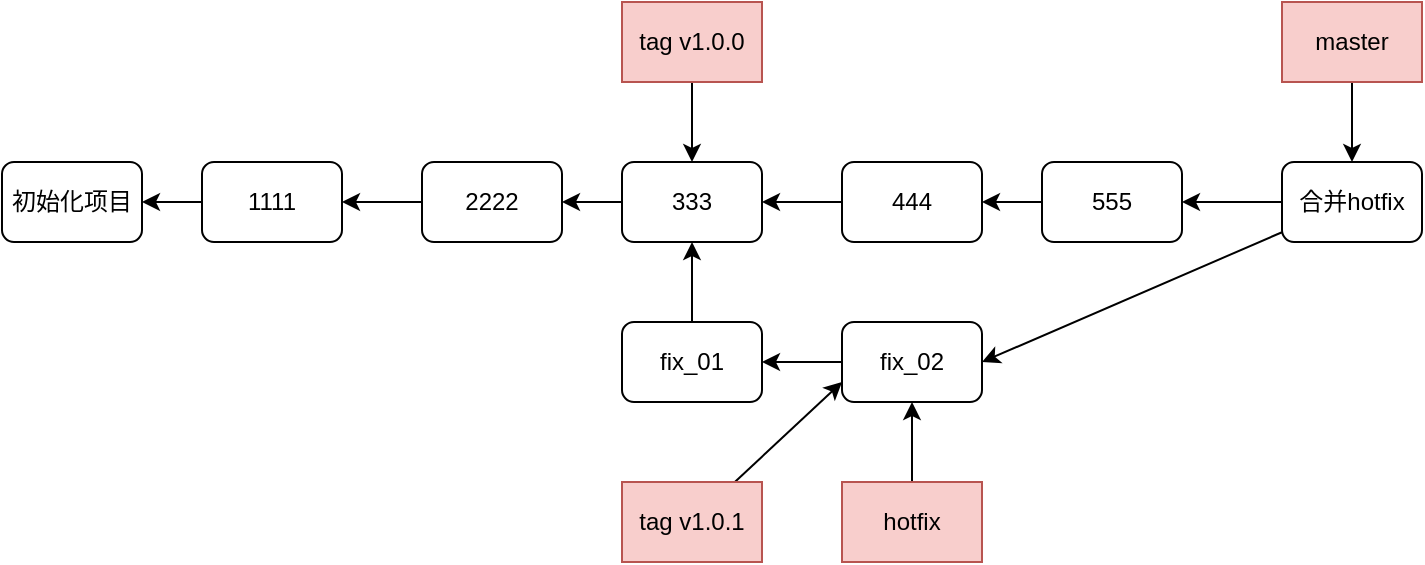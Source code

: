 <mxfile>
    <diagram id="UpdGIGRFu2FQUEeEVODX" name="第 1 页">
        <mxGraphModel dx="941" dy="460" grid="1" gridSize="10" guides="1" tooltips="1" connect="1" arrows="1" fold="1" page="1" pageScale="1" pageWidth="827" pageHeight="1169" math="0" shadow="0">
            <root>
                <mxCell id="0"/>
                <mxCell id="1" parent="0"/>
                <mxCell id="2" value="初始化项目" style="rounded=1;whiteSpace=wrap;html=1;" parent="1" vertex="1">
                    <mxGeometry x="110" y="170" width="70" height="40" as="geometry"/>
                </mxCell>
                <mxCell id="8" value="" style="edgeStyle=none;html=1;" parent="1" source="5" target="2" edge="1">
                    <mxGeometry relative="1" as="geometry"/>
                </mxCell>
                <mxCell id="5" value="1111" style="rounded=1;whiteSpace=wrap;html=1;" parent="1" vertex="1">
                    <mxGeometry x="210" y="170" width="70" height="40" as="geometry"/>
                </mxCell>
                <mxCell id="9" value="" style="edgeStyle=none;html=1;" parent="1" source="6" target="5" edge="1">
                    <mxGeometry relative="1" as="geometry"/>
                </mxCell>
                <mxCell id="6" value="2222" style="rounded=1;whiteSpace=wrap;html=1;" parent="1" vertex="1">
                    <mxGeometry x="320" y="170" width="70" height="40" as="geometry"/>
                </mxCell>
                <mxCell id="10" value="" style="edgeStyle=none;html=1;" parent="1" source="7" target="6" edge="1">
                    <mxGeometry relative="1" as="geometry"/>
                </mxCell>
                <mxCell id="7" value="333" style="rounded=1;whiteSpace=wrap;html=1;" parent="1" vertex="1">
                    <mxGeometry x="420" y="170" width="70" height="40" as="geometry"/>
                </mxCell>
                <mxCell id="14" style="edgeStyle=none;html=1;entryX=0.5;entryY=0;entryDx=0;entryDy=0;" parent="1" source="13" target="7" edge="1">
                    <mxGeometry relative="1" as="geometry">
                        <mxPoint x="473.21" y="180" as="targetPoint"/>
                    </mxGeometry>
                </mxCell>
                <mxCell id="13" value="tag v1.0.0" style="rounded=0;whiteSpace=wrap;html=1;fillColor=#f8cecc;strokeColor=#b85450;" parent="1" vertex="1">
                    <mxGeometry x="420" y="90" width="70" height="40" as="geometry"/>
                </mxCell>
                <mxCell id="42" value="" style="edgeStyle=none;html=1;" edge="1" parent="1" source="39" target="7">
                    <mxGeometry relative="1" as="geometry"/>
                </mxCell>
                <mxCell id="39" value="444" style="rounded=1;whiteSpace=wrap;html=1;" vertex="1" parent="1">
                    <mxGeometry x="530" y="170" width="70" height="40" as="geometry"/>
                </mxCell>
                <mxCell id="40" value="" style="edgeStyle=none;html=1;" edge="1" parent="1" source="41" target="39">
                    <mxGeometry relative="1" as="geometry"/>
                </mxCell>
                <mxCell id="41" value="555" style="rounded=1;whiteSpace=wrap;html=1;" vertex="1" parent="1">
                    <mxGeometry x="630" y="170" width="70" height="40" as="geometry"/>
                </mxCell>
                <mxCell id="61" value="" style="edgeStyle=none;html=1;" edge="1" parent="1" source="44" target="60">
                    <mxGeometry relative="1" as="geometry"/>
                </mxCell>
                <mxCell id="44" value="master" style="rounded=0;whiteSpace=wrap;html=1;fillColor=#f8cecc;strokeColor=#b85450;" vertex="1" parent="1">
                    <mxGeometry x="750" y="90" width="70" height="40" as="geometry"/>
                </mxCell>
                <mxCell id="54" value="" style="edgeStyle=none;html=1;" edge="1" parent="1" source="47" target="52">
                    <mxGeometry relative="1" as="geometry"/>
                </mxCell>
                <mxCell id="47" value="hotfix" style="rounded=0;whiteSpace=wrap;html=1;fillColor=#f8cecc;strokeColor=#b85450;" vertex="1" parent="1">
                    <mxGeometry x="530" y="330" width="70" height="40" as="geometry"/>
                </mxCell>
                <mxCell id="51" value="" style="edgeStyle=none;html=1;" edge="1" parent="1" source="50" target="7">
                    <mxGeometry relative="1" as="geometry"/>
                </mxCell>
                <mxCell id="50" value="fix_01" style="rounded=1;whiteSpace=wrap;html=1;" vertex="1" parent="1">
                    <mxGeometry x="420" y="250" width="70" height="40" as="geometry"/>
                </mxCell>
                <mxCell id="53" value="" style="edgeStyle=none;html=1;" edge="1" parent="1" source="52" target="50">
                    <mxGeometry relative="1" as="geometry"/>
                </mxCell>
                <mxCell id="52" value="fix_02" style="rounded=1;whiteSpace=wrap;html=1;" vertex="1" parent="1">
                    <mxGeometry x="530" y="250" width="70" height="40" as="geometry"/>
                </mxCell>
                <mxCell id="56" style="edgeStyle=none;html=1;entryX=0;entryY=0.75;entryDx=0;entryDy=0;" edge="1" parent="1" source="55" target="52">
                    <mxGeometry relative="1" as="geometry"/>
                </mxCell>
                <mxCell id="55" value="tag v1.0.1" style="rounded=0;whiteSpace=wrap;html=1;fillColor=#f8cecc;strokeColor=#b85450;" vertex="1" parent="1">
                    <mxGeometry x="420" y="330" width="70" height="40" as="geometry"/>
                </mxCell>
                <mxCell id="62" value="" style="edgeStyle=none;html=1;" edge="1" parent="1" source="60" target="41">
                    <mxGeometry relative="1" as="geometry"/>
                </mxCell>
                <mxCell id="63" style="edgeStyle=none;html=1;entryX=1;entryY=0.5;entryDx=0;entryDy=0;" edge="1" parent="1" source="60" target="52">
                    <mxGeometry relative="1" as="geometry"/>
                </mxCell>
                <mxCell id="60" value="合并hotfix" style="rounded=1;whiteSpace=wrap;html=1;" vertex="1" parent="1">
                    <mxGeometry x="750" y="170" width="70" height="40" as="geometry"/>
                </mxCell>
            </root>
        </mxGraphModel>
    </diagram>
</mxfile>